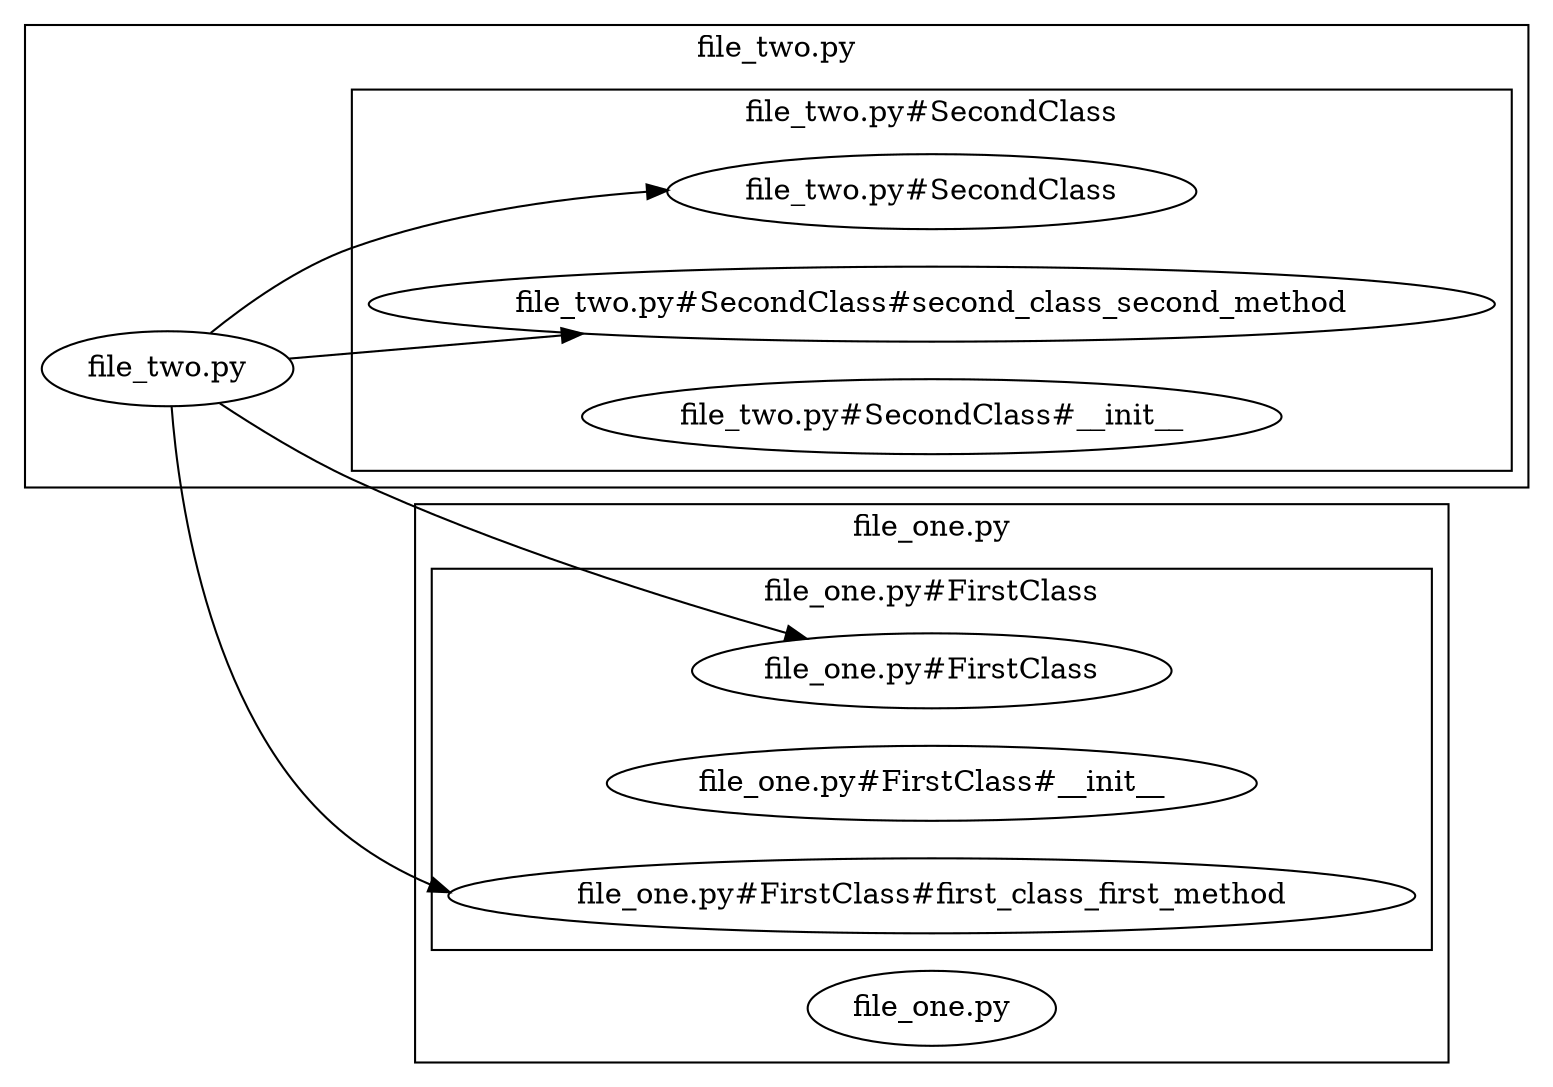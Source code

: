 digraph G {
	graph [rankdir=LR]
	{
		graph [label="" rankdir=LR]
		subgraph "cluster_file_two.py" {
			graph [label="file_two.py" rankdir=LR]
			"file_two.py" [label="file_two.py"]
			subgraph "cluster_file_two.py#SecondClass" {
				graph [label="file_two.py#SecondClass" rankdir=LR]
				"file_two.py#SecondClass" [label="file_two.py#SecondClass"]
				"file_two.py#SecondClass#second_class_second_method" [label="file_two.py#SecondClass#second_class_second_method"]
				"file_two.py#SecondClass#__init__" [label="file_two.py#SecondClass#__init__"]
			}
		}
		subgraph "cluster_file_one.py" {
			graph [label="file_one.py" rankdir=LR]
			"file_one.py" [label="file_one.py"]
			subgraph "cluster_file_one.py#FirstClass" {
				graph [label="file_one.py#FirstClass" rankdir=LR]
				"file_one.py#FirstClass" [label="file_one.py#FirstClass"]
				"file_one.py#FirstClass#__init__" [label="file_one.py#FirstClass#__init__"]
				"file_one.py#FirstClass#first_class_first_method" [label="file_one.py#FirstClass#first_class_first_method"]
			}
		}
	}
	"file_two.py" -> "file_two.py#SecondClass"
	"file_two.py" -> "file_one.py#FirstClass"
	"file_two.py" -> "file_one.py#FirstClass#first_class_first_method"
	"file_two.py" -> "file_two.py#SecondClass#second_class_second_method"
}
